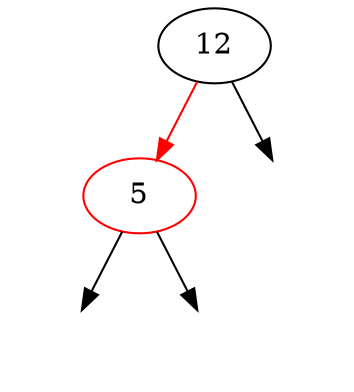 digraph RBTree {
"139660435791312" [label="12"]
"139660435791312" -> "139660436098128" [color="red"]
"139660436098128" [color=red,label="5"]
L139660436098128 [label="",color=none]
139660436098128 -> L139660436098128
R139660436098128 [label="",color=none]
139660436098128 -> R139660436098128
R139660435791312 [label="",color=none]
139660435791312 -> R139660435791312
}

